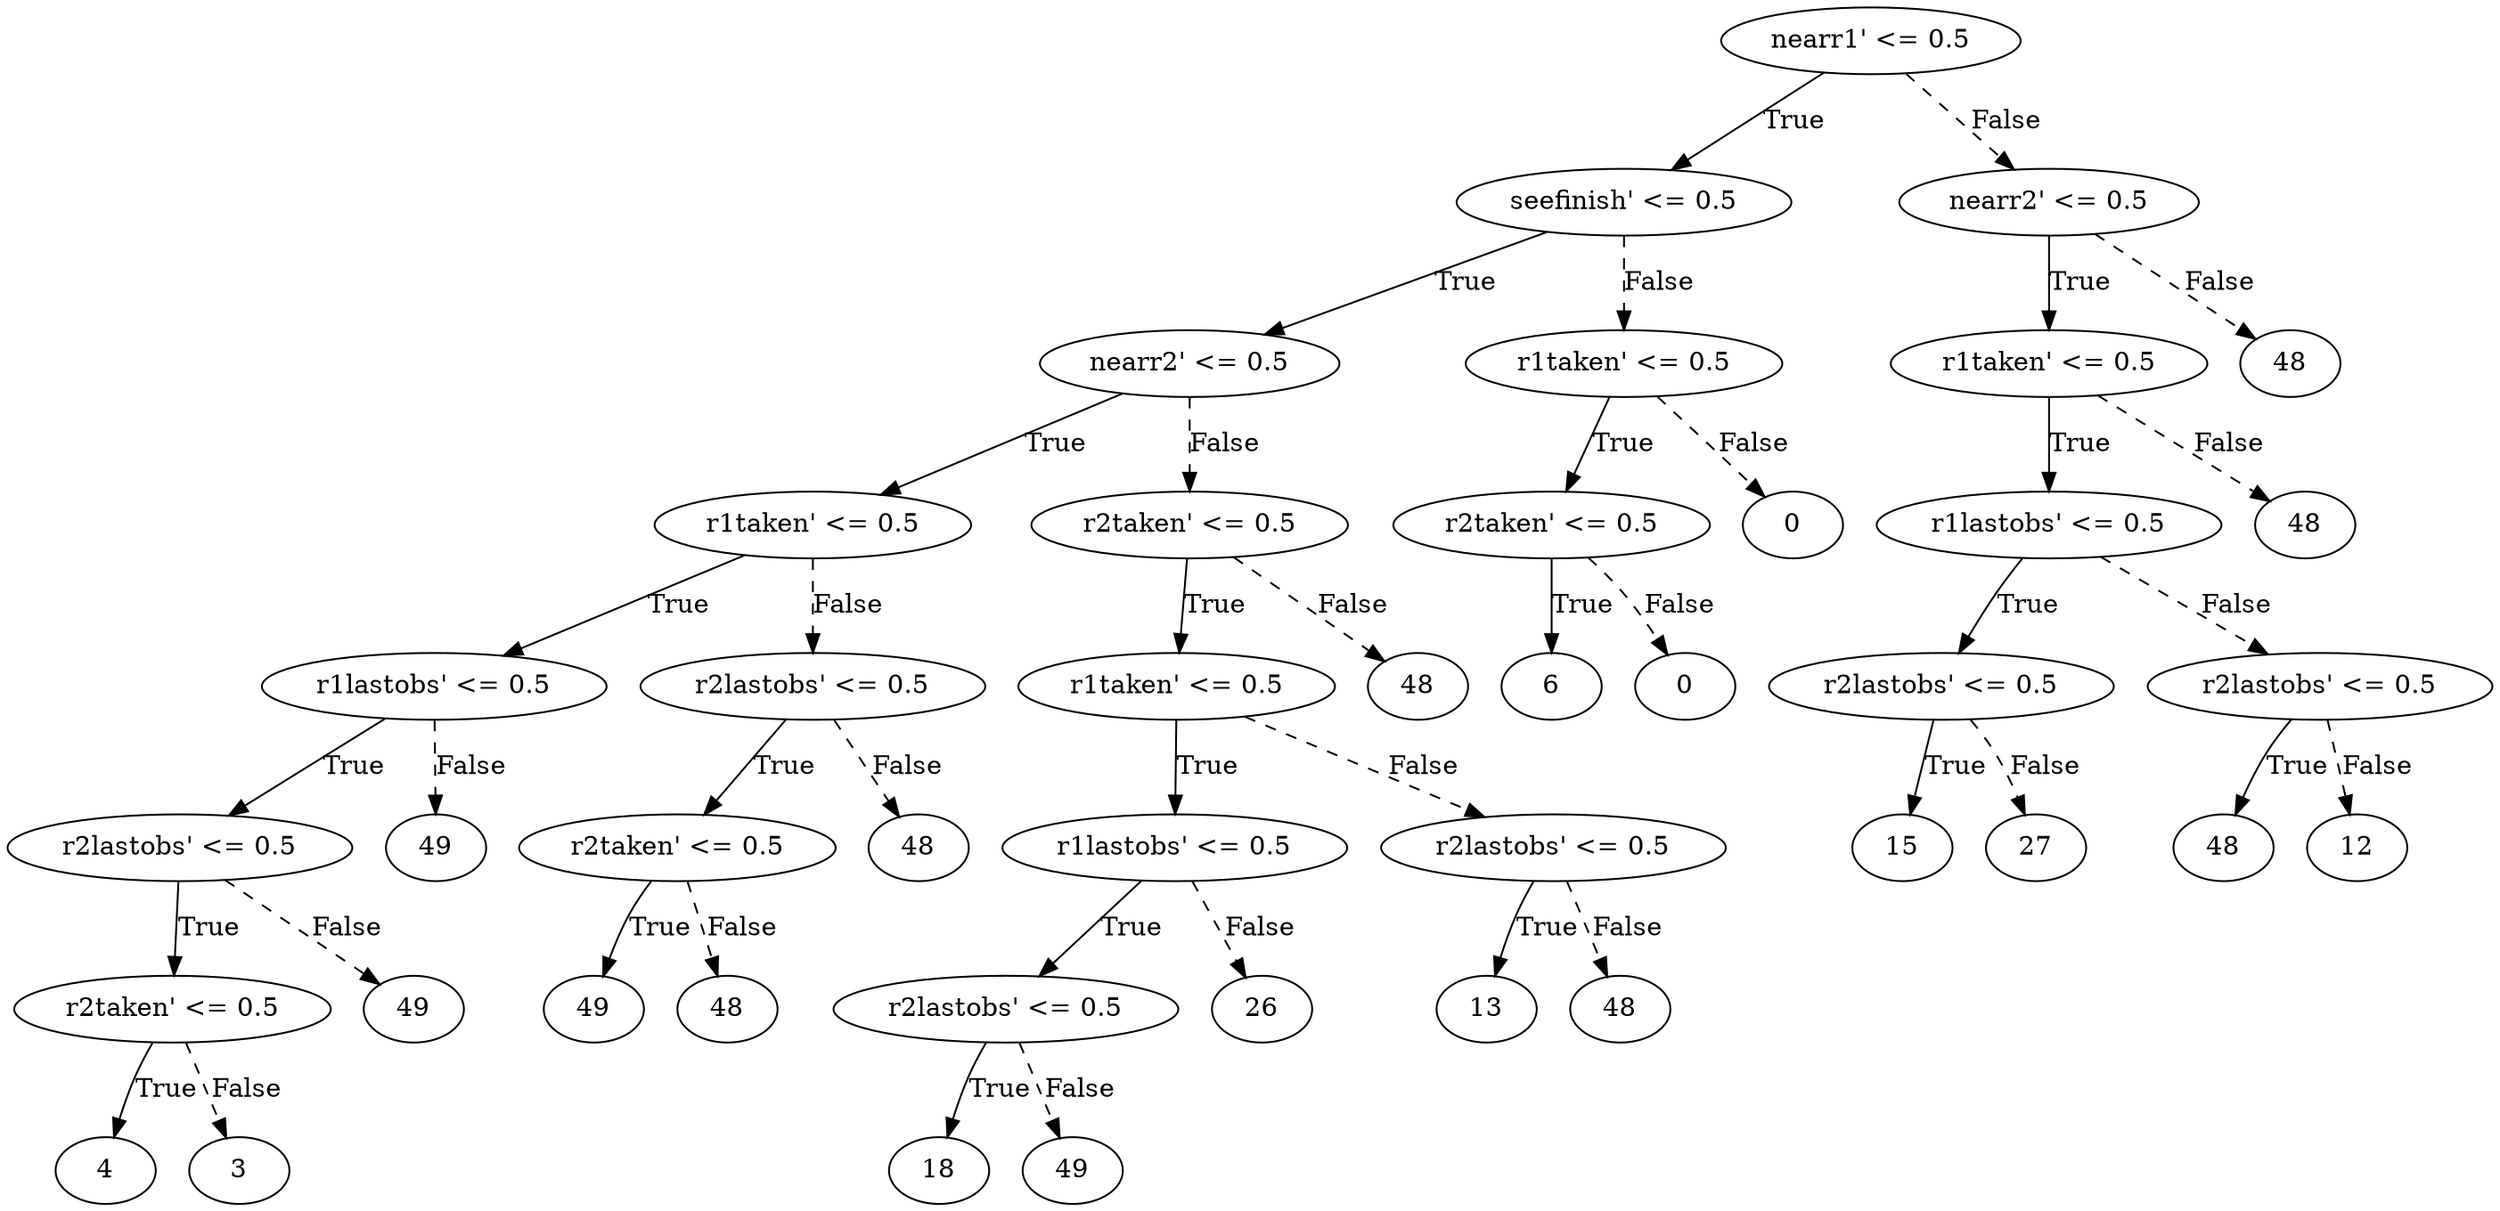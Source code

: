 digraph {
0 [label="nearr1' <= 0.5"];
1 [label="seefinish' <= 0.5"];
2 [label="nearr2' <= 0.5"];
3 [label="r1taken' <= 0.5"];
4 [label="r1lastobs' <= 0.5"];
5 [label="r2lastobs' <= 0.5"];
6 [label="r2taken' <= 0.5"];
7 [label="4"];
6 -> 7 [label="True"];
8 [label="3"];
6 -> 8 [style="dashed", label="False"];
5 -> 6 [label="True"];
9 [label="49"];
5 -> 9 [style="dashed", label="False"];
4 -> 5 [label="True"];
10 [label="49"];
4 -> 10 [style="dashed", label="False"];
3 -> 4 [label="True"];
11 [label="r2lastobs' <= 0.5"];
12 [label="r2taken' <= 0.5"];
13 [label="49"];
12 -> 13 [label="True"];
14 [label="48"];
12 -> 14 [style="dashed", label="False"];
11 -> 12 [label="True"];
15 [label="48"];
11 -> 15 [style="dashed", label="False"];
3 -> 11 [style="dashed", label="False"];
2 -> 3 [label="True"];
16 [label="r2taken' <= 0.5"];
17 [label="r1taken' <= 0.5"];
18 [label="r1lastobs' <= 0.5"];
19 [label="r2lastobs' <= 0.5"];
20 [label="18"];
19 -> 20 [label="True"];
21 [label="49"];
19 -> 21 [style="dashed", label="False"];
18 -> 19 [label="True"];
22 [label="26"];
18 -> 22 [style="dashed", label="False"];
17 -> 18 [label="True"];
23 [label="r2lastobs' <= 0.5"];
24 [label="13"];
23 -> 24 [label="True"];
25 [label="48"];
23 -> 25 [style="dashed", label="False"];
17 -> 23 [style="dashed", label="False"];
16 -> 17 [label="True"];
26 [label="48"];
16 -> 26 [style="dashed", label="False"];
2 -> 16 [style="dashed", label="False"];
1 -> 2 [label="True"];
27 [label="r1taken' <= 0.5"];
28 [label="r2taken' <= 0.5"];
29 [label="6"];
28 -> 29 [label="True"];
30 [label="0"];
28 -> 30 [style="dashed", label="False"];
27 -> 28 [label="True"];
31 [label="0"];
27 -> 31 [style="dashed", label="False"];
1 -> 27 [style="dashed", label="False"];
0 -> 1 [label="True"];
32 [label="nearr2' <= 0.5"];
33 [label="r1taken' <= 0.5"];
34 [label="r1lastobs' <= 0.5"];
35 [label="r2lastobs' <= 0.5"];
36 [label="15"];
35 -> 36 [label="True"];
37 [label="27"];
35 -> 37 [style="dashed", label="False"];
34 -> 35 [label="True"];
38 [label="r2lastobs' <= 0.5"];
39 [label="48"];
38 -> 39 [label="True"];
40 [label="12"];
38 -> 40 [style="dashed", label="False"];
34 -> 38 [style="dashed", label="False"];
33 -> 34 [label="True"];
41 [label="48"];
33 -> 41 [style="dashed", label="False"];
32 -> 33 [label="True"];
42 [label="48"];
32 -> 42 [style="dashed", label="False"];
0 -> 32 [style="dashed", label="False"];

}